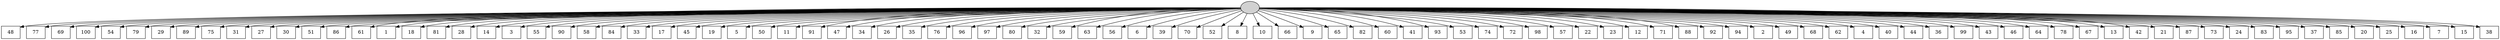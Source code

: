 digraph G {
0[style=filled, fillcolor=grey82, label=""];
1[shape=box,style=filled, fillcolor=white,label="48\n"];
2[shape=box,style=filled, fillcolor=white,label="77\n"];
3[shape=box,style=filled, fillcolor=white,label="69\n"];
4[shape=box,style=filled, fillcolor=white,label="100\n"];
5[shape=box,style=filled, fillcolor=white,label="54\n"];
6[shape=box,style=filled, fillcolor=white,label="79\n"];
7[shape=box,style=filled, fillcolor=white,label="29\n"];
8[shape=box,style=filled, fillcolor=white,label="89\n"];
9[shape=box,style=filled, fillcolor=white,label="75\n"];
10[shape=box,style=filled, fillcolor=white,label="31\n"];
11[shape=box,style=filled, fillcolor=white,label="27\n"];
12[shape=box,style=filled, fillcolor=white,label="30\n"];
13[shape=box,style=filled, fillcolor=white,label="51\n"];
14[shape=box,style=filled, fillcolor=white,label="86\n"];
15[shape=box,style=filled, fillcolor=white,label="61\n"];
16[shape=box,style=filled, fillcolor=white,label="1\n"];
17[shape=box,style=filled, fillcolor=white,label="18\n"];
18[shape=box,style=filled, fillcolor=white,label="81\n"];
19[shape=box,style=filled, fillcolor=white,label="28\n"];
20[shape=box,style=filled, fillcolor=white,label="14\n"];
21[shape=box,style=filled, fillcolor=white,label="3\n"];
22[shape=box,style=filled, fillcolor=white,label="55\n"];
23[shape=box,style=filled, fillcolor=white,label="90\n"];
24[shape=box,style=filled, fillcolor=white,label="58\n"];
25[shape=box,style=filled, fillcolor=white,label="84\n"];
26[shape=box,style=filled, fillcolor=white,label="33\n"];
27[shape=box,style=filled, fillcolor=white,label="17\n"];
28[shape=box,style=filled, fillcolor=white,label="45\n"];
29[shape=box,style=filled, fillcolor=white,label="19\n"];
30[shape=box,style=filled, fillcolor=white,label="5\n"];
31[shape=box,style=filled, fillcolor=white,label="50\n"];
32[shape=box,style=filled, fillcolor=white,label="11\n"];
33[shape=box,style=filled, fillcolor=white,label="91\n"];
34[shape=box,style=filled, fillcolor=white,label="47\n"];
35[shape=box,style=filled, fillcolor=white,label="34\n"];
36[shape=box,style=filled, fillcolor=white,label="26\n"];
37[shape=box,style=filled, fillcolor=white,label="35\n"];
38[shape=box,style=filled, fillcolor=white,label="76\n"];
39[shape=box,style=filled, fillcolor=white,label="96\n"];
40[shape=box,style=filled, fillcolor=white,label="97\n"];
41[shape=box,style=filled, fillcolor=white,label="80\n"];
42[shape=box,style=filled, fillcolor=white,label="32\n"];
43[shape=box,style=filled, fillcolor=white,label="59\n"];
44[shape=box,style=filled, fillcolor=white,label="63\n"];
45[shape=box,style=filled, fillcolor=white,label="56\n"];
46[shape=box,style=filled, fillcolor=white,label="6\n"];
47[shape=box,style=filled, fillcolor=white,label="39\n"];
48[shape=box,style=filled, fillcolor=white,label="70\n"];
49[shape=box,style=filled, fillcolor=white,label="52\n"];
50[shape=box,style=filled, fillcolor=white,label="8\n"];
51[shape=box,style=filled, fillcolor=white,label="10\n"];
52[shape=box,style=filled, fillcolor=white,label="66\n"];
53[shape=box,style=filled, fillcolor=white,label="9\n"];
54[shape=box,style=filled, fillcolor=white,label="65\n"];
55[shape=box,style=filled, fillcolor=white,label="82\n"];
56[shape=box,style=filled, fillcolor=white,label="60\n"];
57[shape=box,style=filled, fillcolor=white,label="41\n"];
58[shape=box,style=filled, fillcolor=white,label="93\n"];
59[shape=box,style=filled, fillcolor=white,label="53\n"];
60[shape=box,style=filled, fillcolor=white,label="74\n"];
61[shape=box,style=filled, fillcolor=white,label="72\n"];
62[shape=box,style=filled, fillcolor=white,label="98\n"];
63[shape=box,style=filled, fillcolor=white,label="57\n"];
64[shape=box,style=filled, fillcolor=white,label="22\n"];
65[shape=box,style=filled, fillcolor=white,label="23\n"];
66[shape=box,style=filled, fillcolor=white,label="12\n"];
67[shape=box,style=filled, fillcolor=white,label="71\n"];
68[shape=box,style=filled, fillcolor=white,label="88\n"];
69[shape=box,style=filled, fillcolor=white,label="92\n"];
70[shape=box,style=filled, fillcolor=white,label="94\n"];
71[shape=box,style=filled, fillcolor=white,label="2\n"];
72[shape=box,style=filled, fillcolor=white,label="49\n"];
73[shape=box,style=filled, fillcolor=white,label="68\n"];
74[shape=box,style=filled, fillcolor=white,label="62\n"];
75[shape=box,style=filled, fillcolor=white,label="4\n"];
76[shape=box,style=filled, fillcolor=white,label="40\n"];
77[shape=box,style=filled, fillcolor=white,label="44\n"];
78[shape=box,style=filled, fillcolor=white,label="36\n"];
79[shape=box,style=filled, fillcolor=white,label="99\n"];
80[shape=box,style=filled, fillcolor=white,label="43\n"];
81[shape=box,style=filled, fillcolor=white,label="46\n"];
82[shape=box,style=filled, fillcolor=white,label="64\n"];
83[shape=box,style=filled, fillcolor=white,label="78\n"];
84[shape=box,style=filled, fillcolor=white,label="67\n"];
85[shape=box,style=filled, fillcolor=white,label="13\n"];
86[shape=box,style=filled, fillcolor=white,label="42\n"];
87[shape=box,style=filled, fillcolor=white,label="21\n"];
88[shape=box,style=filled, fillcolor=white,label="87\n"];
89[shape=box,style=filled, fillcolor=white,label="73\n"];
90[shape=box,style=filled, fillcolor=white,label="24\n"];
91[shape=box,style=filled, fillcolor=white,label="83\n"];
92[shape=box,style=filled, fillcolor=white,label="95\n"];
93[shape=box,style=filled, fillcolor=white,label="37\n"];
94[shape=box,style=filled, fillcolor=white,label="85\n"];
95[shape=box,style=filled, fillcolor=white,label="20\n"];
96[shape=box,style=filled, fillcolor=white,label="25\n"];
97[shape=box,style=filled, fillcolor=white,label="16\n"];
98[shape=box,style=filled, fillcolor=white,label="7\n"];
99[shape=box,style=filled, fillcolor=white,label="15\n"];
100[shape=box,style=filled, fillcolor=white,label="38\n"];
0->1 ;
0->2 ;
0->3 ;
0->4 ;
0->5 ;
0->6 ;
0->7 ;
0->8 ;
0->9 ;
0->10 ;
0->11 ;
0->12 ;
0->13 ;
0->14 ;
0->15 ;
0->16 ;
0->17 ;
0->18 ;
0->19 ;
0->20 ;
0->21 ;
0->22 ;
0->23 ;
0->24 ;
0->25 ;
0->26 ;
0->27 ;
0->28 ;
0->29 ;
0->30 ;
0->31 ;
0->32 ;
0->33 ;
0->34 ;
0->35 ;
0->36 ;
0->37 ;
0->38 ;
0->39 ;
0->40 ;
0->41 ;
0->42 ;
0->43 ;
0->44 ;
0->45 ;
0->46 ;
0->47 ;
0->48 ;
0->49 ;
0->50 ;
0->51 ;
0->52 ;
0->53 ;
0->54 ;
0->55 ;
0->56 ;
0->57 ;
0->58 ;
0->59 ;
0->60 ;
0->61 ;
0->62 ;
0->63 ;
0->64 ;
0->65 ;
0->66 ;
0->67 ;
0->68 ;
0->69 ;
0->70 ;
0->71 ;
0->72 ;
0->73 ;
0->74 ;
0->75 ;
0->76 ;
0->77 ;
0->78 ;
0->79 ;
0->80 ;
0->81 ;
0->82 ;
0->83 ;
0->84 ;
0->85 ;
0->86 ;
0->87 ;
0->88 ;
0->89 ;
0->90 ;
0->91 ;
0->92 ;
0->93 ;
0->94 ;
0->95 ;
0->96 ;
0->97 ;
0->98 ;
0->99 ;
0->100 ;
}
